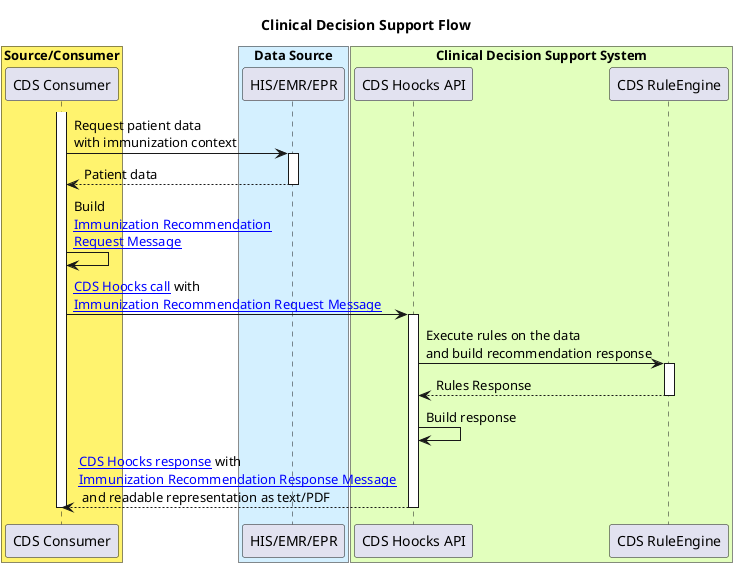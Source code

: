 @startuml
title Clinical Decision Support Flow

box "Source/Consumer" #fff36e
participant "CDS Consumer" as CDC 
end box

box "Data Source" #d4f0ff
participant "HIS/EMR/EPR" as EHR
end box

box "Clinical Decision Support System" #e2ffbd
participant "CDS Hoocks API" as CDSA
participant "CDS RuleEngine" as CDSR
end box

activate CDC
CDC -> EHR: Request patient data\nwith immunization context
activate EHR
EHR --> CDC: Patient data
deactivate EHR
CDC -> CDC: Build\n[[immunization-recommendation-request-message.html Immunization Recommendation\nRequest Message]]
CDC -> CDSA: [[https://cds-hooks.hl7.org/ CDS Hoocks call]] with\n[[immunization-recommendation-request-message.html Immunization Recommendation Request Message]]
activate CDSA
CDSA -> CDSR: Execute rules on the data\nand build recommendation response
activate CDSR
CDSR --> CDSA: Rules Response
deactivate CDSR
CDSA -> CDSA: Build response
CDSA --> CDC: [[https://cds-hooks.hl7.org/ CDS Hoocks response]] with\n[[immunization-recommendation-response-message.html Immunization Recommendation Response Message]]\n and readable representation as text/PDF
deactivate CDSA
deactivate CDC

@enduml